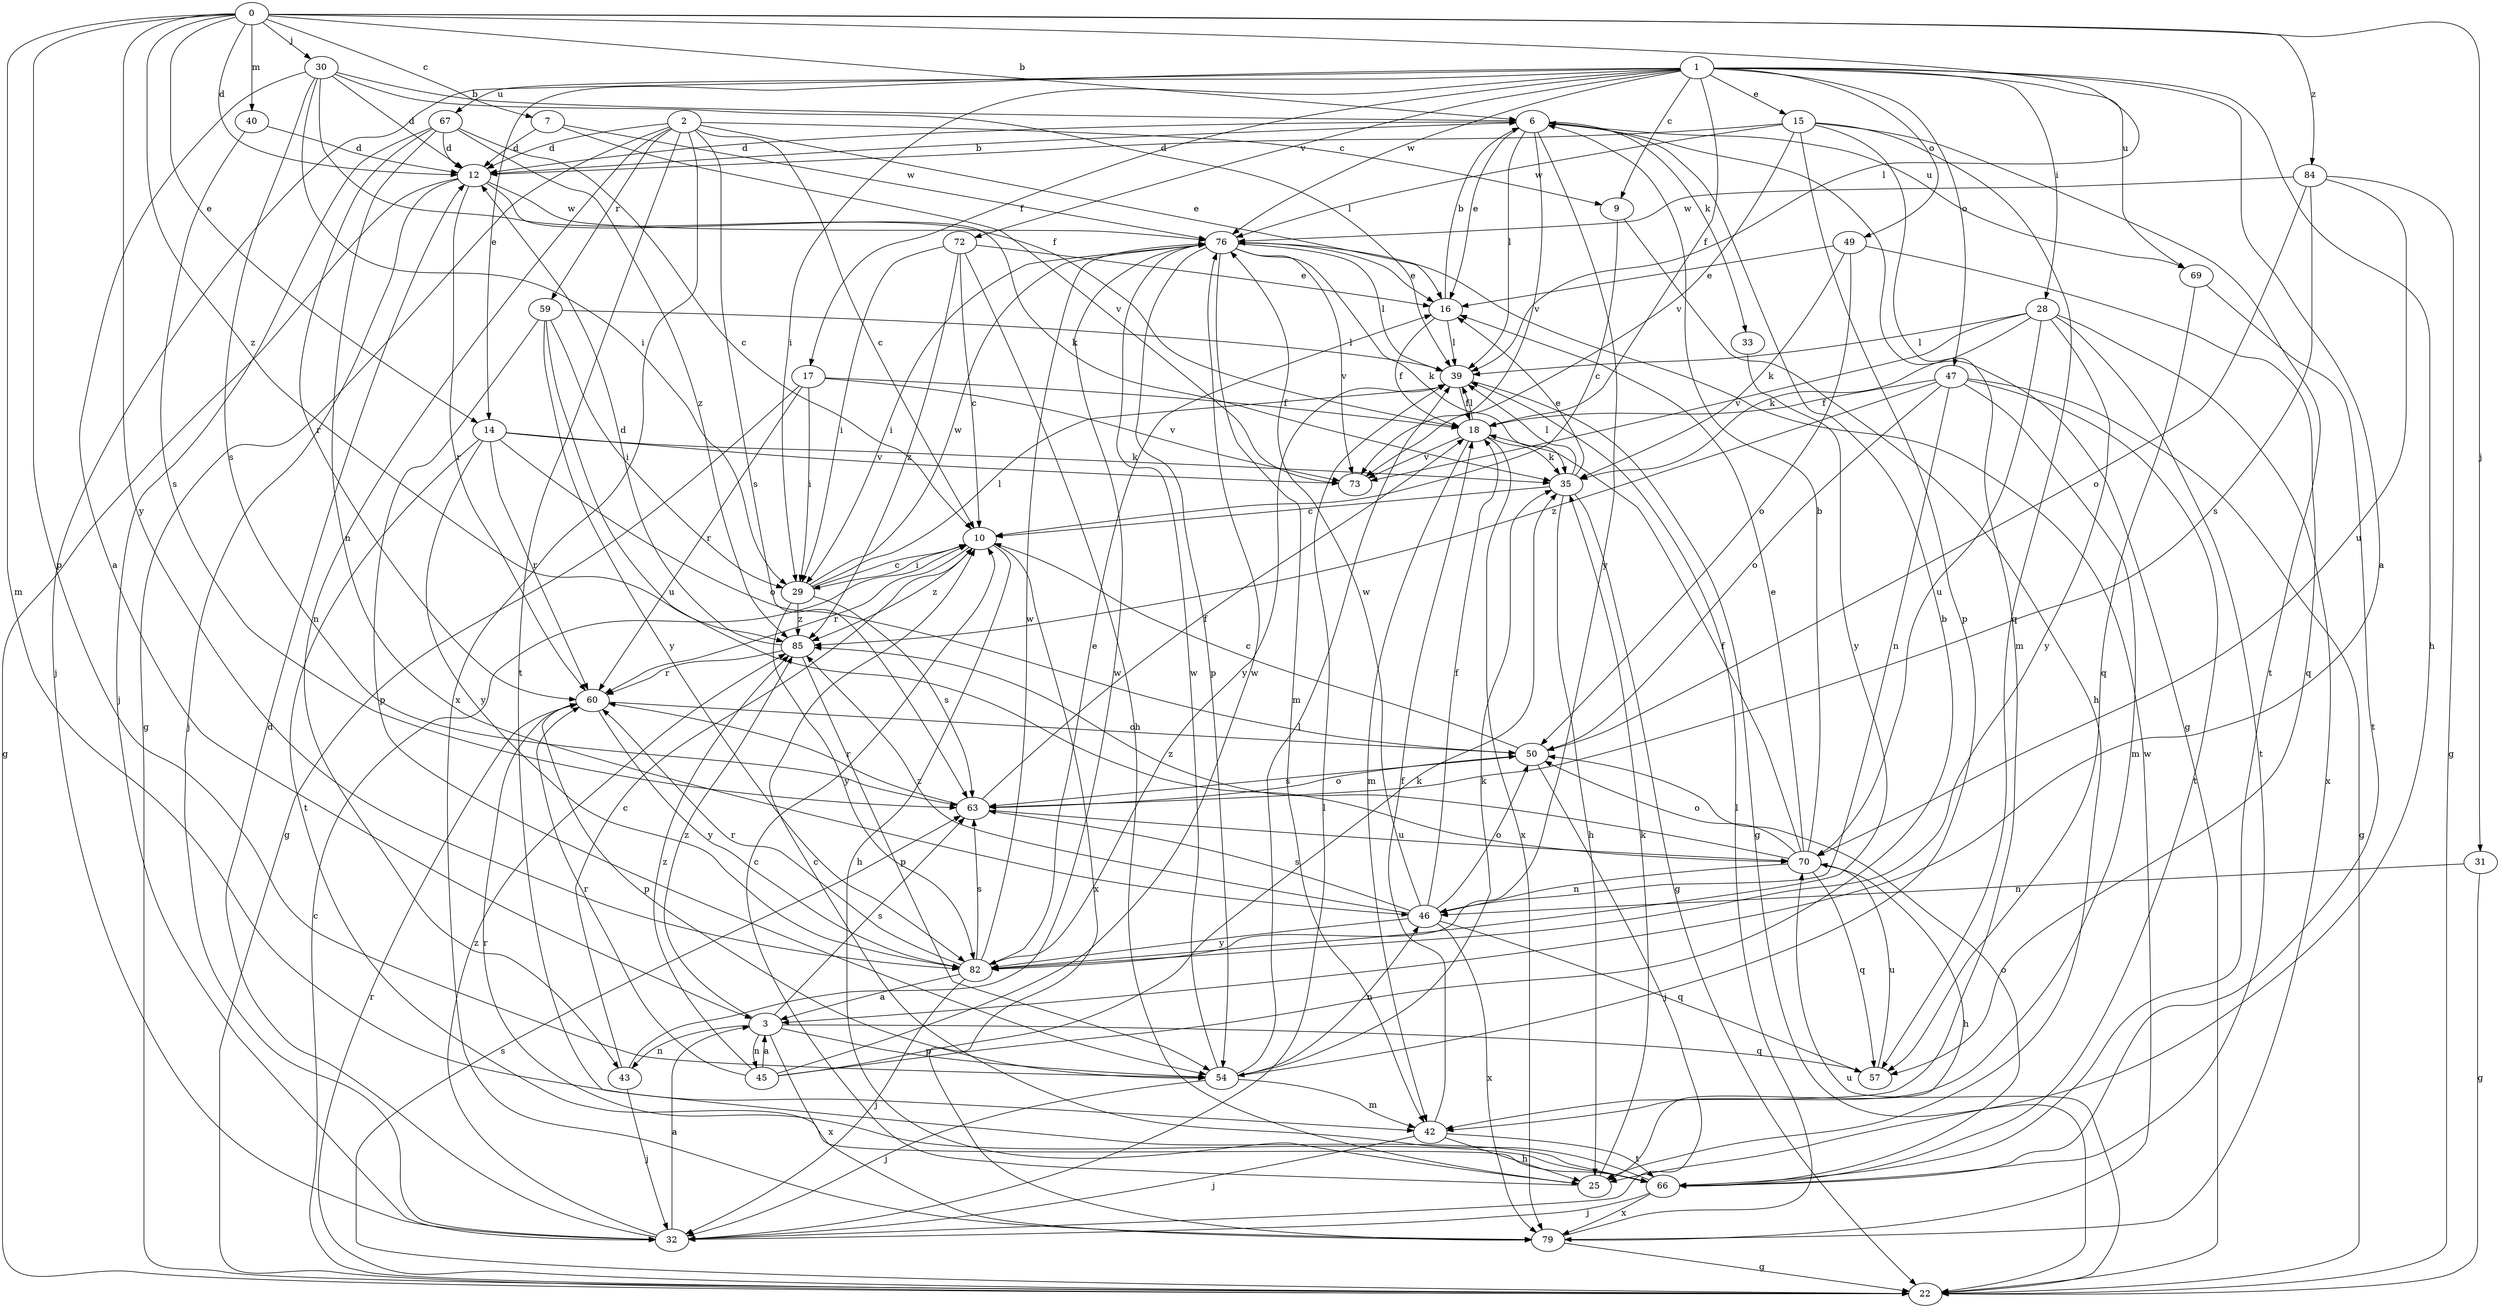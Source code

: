 strict digraph  {
0;
1;
2;
3;
6;
7;
9;
10;
12;
14;
15;
16;
17;
18;
22;
25;
28;
29;
30;
31;
32;
33;
35;
39;
40;
42;
43;
45;
46;
47;
49;
50;
54;
57;
59;
60;
63;
66;
67;
69;
70;
72;
73;
76;
79;
82;
84;
85;
0 -> 6  [label=b];
0 -> 7  [label=c];
0 -> 12  [label=d];
0 -> 14  [label=e];
0 -> 30  [label=j];
0 -> 31  [label=j];
0 -> 39  [label=l];
0 -> 40  [label=m];
0 -> 42  [label=m];
0 -> 54  [label=p];
0 -> 82  [label=y];
0 -> 84  [label=z];
0 -> 85  [label=z];
1 -> 3  [label=a];
1 -> 9  [label=c];
1 -> 14  [label=e];
1 -> 15  [label=e];
1 -> 17  [label=f];
1 -> 18  [label=f];
1 -> 25  [label=h];
1 -> 28  [label=i];
1 -> 29  [label=i];
1 -> 32  [label=j];
1 -> 47  [label=o];
1 -> 49  [label=o];
1 -> 67  [label=u];
1 -> 69  [label=u];
1 -> 72  [label=v];
1 -> 76  [label=w];
2 -> 9  [label=c];
2 -> 10  [label=c];
2 -> 12  [label=d];
2 -> 16  [label=e];
2 -> 22  [label=g];
2 -> 43  [label=n];
2 -> 59  [label=r];
2 -> 63  [label=s];
2 -> 66  [label=t];
2 -> 79  [label=x];
3 -> 43  [label=n];
3 -> 45  [label=n];
3 -> 54  [label=p];
3 -> 57  [label=q];
3 -> 63  [label=s];
3 -> 79  [label=x];
3 -> 85  [label=z];
6 -> 12  [label=d];
6 -> 16  [label=e];
6 -> 22  [label=g];
6 -> 33  [label=k];
6 -> 39  [label=l];
6 -> 69  [label=u];
6 -> 73  [label=v];
6 -> 82  [label=y];
7 -> 12  [label=d];
7 -> 73  [label=v];
7 -> 76  [label=w];
9 -> 10  [label=c];
9 -> 25  [label=h];
10 -> 25  [label=h];
10 -> 29  [label=i];
10 -> 60  [label=r];
10 -> 79  [label=x];
10 -> 85  [label=z];
12 -> 6  [label=b];
12 -> 22  [label=g];
12 -> 32  [label=j];
12 -> 35  [label=k];
12 -> 60  [label=r];
12 -> 76  [label=w];
14 -> 35  [label=k];
14 -> 50  [label=o];
14 -> 60  [label=r];
14 -> 66  [label=t];
14 -> 73  [label=v];
14 -> 82  [label=y];
15 -> 12  [label=d];
15 -> 42  [label=m];
15 -> 54  [label=p];
15 -> 57  [label=q];
15 -> 66  [label=t];
15 -> 73  [label=v];
15 -> 76  [label=w];
16 -> 6  [label=b];
16 -> 18  [label=f];
16 -> 39  [label=l];
17 -> 18  [label=f];
17 -> 22  [label=g];
17 -> 29  [label=i];
17 -> 60  [label=r];
17 -> 73  [label=v];
18 -> 35  [label=k];
18 -> 39  [label=l];
18 -> 42  [label=m];
18 -> 73  [label=v];
18 -> 79  [label=x];
22 -> 10  [label=c];
22 -> 60  [label=r];
22 -> 63  [label=s];
22 -> 70  [label=u];
25 -> 10  [label=c];
25 -> 35  [label=k];
28 -> 35  [label=k];
28 -> 39  [label=l];
28 -> 66  [label=t];
28 -> 70  [label=u];
28 -> 73  [label=v];
28 -> 79  [label=x];
28 -> 82  [label=y];
29 -> 10  [label=c];
29 -> 39  [label=l];
29 -> 63  [label=s];
29 -> 76  [label=w];
29 -> 82  [label=y];
29 -> 85  [label=z];
30 -> 3  [label=a];
30 -> 6  [label=b];
30 -> 12  [label=d];
30 -> 18  [label=f];
30 -> 29  [label=i];
30 -> 39  [label=l];
30 -> 63  [label=s];
31 -> 22  [label=g];
31 -> 46  [label=n];
32 -> 3  [label=a];
32 -> 12  [label=d];
32 -> 39  [label=l];
32 -> 85  [label=z];
33 -> 82  [label=y];
35 -> 10  [label=c];
35 -> 16  [label=e];
35 -> 22  [label=g];
35 -> 25  [label=h];
35 -> 39  [label=l];
39 -> 18  [label=f];
39 -> 22  [label=g];
39 -> 82  [label=y];
40 -> 12  [label=d];
40 -> 63  [label=s];
42 -> 18  [label=f];
42 -> 25  [label=h];
42 -> 32  [label=j];
42 -> 66  [label=t];
43 -> 10  [label=c];
43 -> 32  [label=j];
43 -> 76  [label=w];
45 -> 3  [label=a];
45 -> 6  [label=b];
45 -> 35  [label=k];
45 -> 60  [label=r];
45 -> 76  [label=w];
45 -> 85  [label=z];
46 -> 18  [label=f];
46 -> 50  [label=o];
46 -> 57  [label=q];
46 -> 63  [label=s];
46 -> 76  [label=w];
46 -> 79  [label=x];
46 -> 82  [label=y];
46 -> 85  [label=z];
47 -> 18  [label=f];
47 -> 22  [label=g];
47 -> 42  [label=m];
47 -> 46  [label=n];
47 -> 50  [label=o];
47 -> 66  [label=t];
47 -> 85  [label=z];
49 -> 16  [label=e];
49 -> 35  [label=k];
49 -> 50  [label=o];
49 -> 57  [label=q];
50 -> 10  [label=c];
50 -> 32  [label=j];
50 -> 63  [label=s];
54 -> 32  [label=j];
54 -> 35  [label=k];
54 -> 39  [label=l];
54 -> 42  [label=m];
54 -> 46  [label=n];
54 -> 76  [label=w];
57 -> 70  [label=u];
59 -> 29  [label=i];
59 -> 39  [label=l];
59 -> 54  [label=p];
59 -> 70  [label=u];
59 -> 82  [label=y];
60 -> 50  [label=o];
60 -> 54  [label=p];
60 -> 82  [label=y];
63 -> 18  [label=f];
63 -> 50  [label=o];
63 -> 60  [label=r];
63 -> 70  [label=u];
66 -> 10  [label=c];
66 -> 32  [label=j];
66 -> 50  [label=o];
66 -> 60  [label=r];
66 -> 79  [label=x];
67 -> 10  [label=c];
67 -> 12  [label=d];
67 -> 32  [label=j];
67 -> 46  [label=n];
67 -> 60  [label=r];
67 -> 85  [label=z];
69 -> 57  [label=q];
69 -> 66  [label=t];
70 -> 6  [label=b];
70 -> 16  [label=e];
70 -> 18  [label=f];
70 -> 25  [label=h];
70 -> 46  [label=n];
70 -> 50  [label=o];
70 -> 57  [label=q];
70 -> 85  [label=z];
72 -> 10  [label=c];
72 -> 16  [label=e];
72 -> 25  [label=h];
72 -> 29  [label=i];
72 -> 85  [label=z];
76 -> 16  [label=e];
76 -> 29  [label=i];
76 -> 35  [label=k];
76 -> 39  [label=l];
76 -> 42  [label=m];
76 -> 54  [label=p];
76 -> 73  [label=v];
79 -> 22  [label=g];
79 -> 39  [label=l];
79 -> 76  [label=w];
82 -> 3  [label=a];
82 -> 16  [label=e];
82 -> 32  [label=j];
82 -> 60  [label=r];
82 -> 63  [label=s];
82 -> 76  [label=w];
84 -> 22  [label=g];
84 -> 50  [label=o];
84 -> 63  [label=s];
84 -> 70  [label=u];
84 -> 76  [label=w];
85 -> 12  [label=d];
85 -> 54  [label=p];
85 -> 60  [label=r];
}
